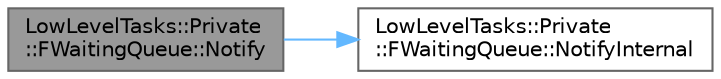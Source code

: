 digraph "LowLevelTasks::Private::FWaitingQueue::Notify"
{
 // INTERACTIVE_SVG=YES
 // LATEX_PDF_SIZE
  bgcolor="transparent";
  edge [fontname=Helvetica,fontsize=10,labelfontname=Helvetica,labelfontsize=10];
  node [fontname=Helvetica,fontsize=10,shape=box,height=0.2,width=0.4];
  rankdir="LR";
  Node1 [id="Node000001",label="LowLevelTasks::Private\l::FWaitingQueue::Notify",height=0.2,width=0.4,color="gray40", fillcolor="grey60", style="filled", fontcolor="black",tooltip=" "];
  Node1 -> Node2 [id="edge1_Node000001_Node000002",color="steelblue1",style="solid",tooltip=" "];
  Node2 [id="Node000002",label="LowLevelTasks::Private\l::FWaitingQueue::NotifyInternal",height=0.2,width=0.4,color="grey40", fillcolor="white", style="filled",URL="$d9/d20/classLowLevelTasks_1_1Private_1_1FWaitingQueue.html#a4990e002007340740fe908f11a14b5aa",tooltip=" "];
}
